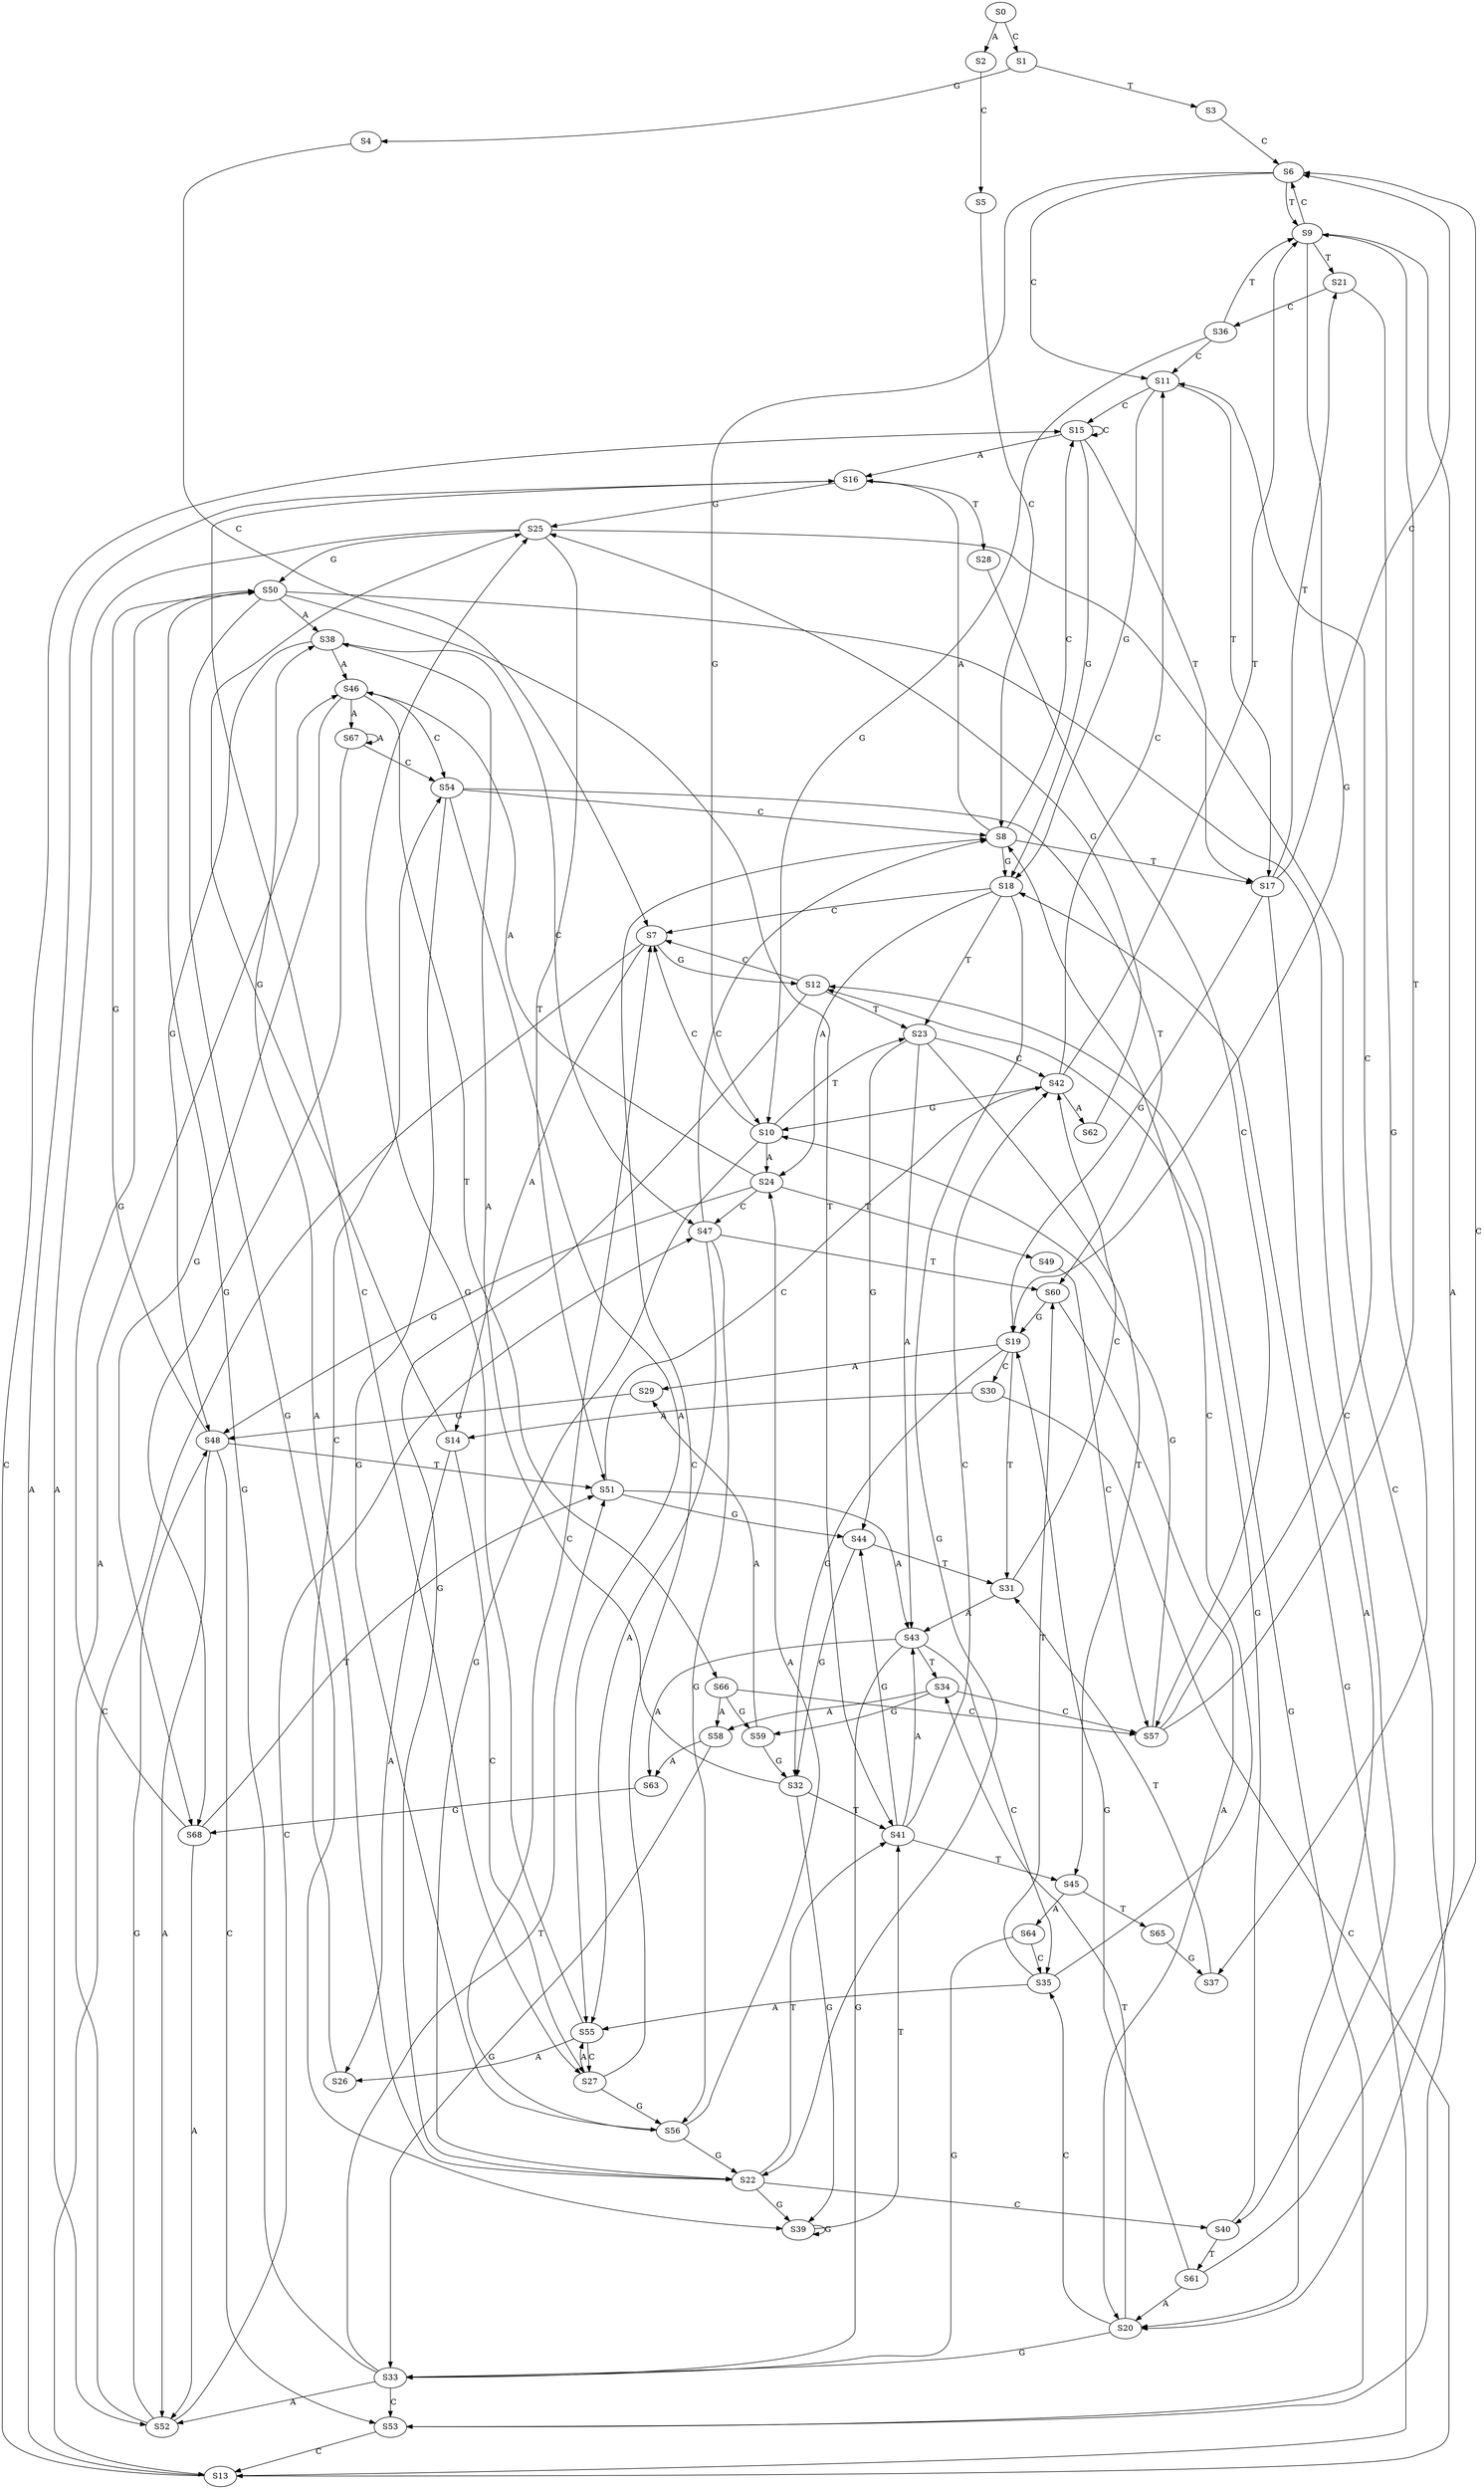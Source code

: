 strict digraph  {
	S0 -> S1 [ label = C ];
	S0 -> S2 [ label = A ];
	S1 -> S3 [ label = T ];
	S1 -> S4 [ label = G ];
	S2 -> S5 [ label = C ];
	S3 -> S6 [ label = C ];
	S4 -> S7 [ label = C ];
	S5 -> S8 [ label = C ];
	S6 -> S9 [ label = T ];
	S6 -> S10 [ label = G ];
	S6 -> S11 [ label = C ];
	S7 -> S12 [ label = G ];
	S7 -> S13 [ label = C ];
	S7 -> S14 [ label = A ];
	S8 -> S15 [ label = C ];
	S8 -> S16 [ label = A ];
	S8 -> S17 [ label = T ];
	S8 -> S18 [ label = G ];
	S9 -> S19 [ label = G ];
	S9 -> S6 [ label = C ];
	S9 -> S20 [ label = A ];
	S9 -> S21 [ label = T ];
	S10 -> S22 [ label = G ];
	S10 -> S23 [ label = T ];
	S10 -> S7 [ label = C ];
	S10 -> S24 [ label = A ];
	S11 -> S15 [ label = C ];
	S11 -> S17 [ label = T ];
	S11 -> S18 [ label = G ];
	S12 -> S22 [ label = G ];
	S12 -> S7 [ label = C ];
	S12 -> S23 [ label = T ];
	S13 -> S18 [ label = G ];
	S13 -> S16 [ label = A ];
	S13 -> S15 [ label = C ];
	S14 -> S25 [ label = G ];
	S14 -> S26 [ label = A ];
	S14 -> S27 [ label = C ];
	S15 -> S18 [ label = G ];
	S15 -> S15 [ label = C ];
	S15 -> S16 [ label = A ];
	S15 -> S17 [ label = T ];
	S16 -> S25 [ label = G ];
	S16 -> S28 [ label = T ];
	S16 -> S27 [ label = C ];
	S17 -> S20 [ label = A ];
	S17 -> S19 [ label = G ];
	S17 -> S6 [ label = C ];
	S17 -> S21 [ label = T ];
	S18 -> S24 [ label = A ];
	S18 -> S23 [ label = T ];
	S18 -> S22 [ label = G ];
	S18 -> S7 [ label = C ];
	S19 -> S29 [ label = A ];
	S19 -> S30 [ label = C ];
	S19 -> S31 [ label = T ];
	S19 -> S32 [ label = G ];
	S20 -> S33 [ label = G ];
	S20 -> S34 [ label = T ];
	S20 -> S35 [ label = C ];
	S21 -> S36 [ label = C ];
	S21 -> S37 [ label = G ];
	S22 -> S38 [ label = A ];
	S22 -> S39 [ label = G ];
	S22 -> S40 [ label = C ];
	S22 -> S41 [ label = T ];
	S23 -> S42 [ label = C ];
	S23 -> S43 [ label = A ];
	S23 -> S44 [ label = G ];
	S23 -> S45 [ label = T ];
	S24 -> S46 [ label = A ];
	S24 -> S47 [ label = C ];
	S24 -> S48 [ label = G ];
	S24 -> S49 [ label = T ];
	S25 -> S50 [ label = G ];
	S25 -> S51 [ label = T ];
	S25 -> S52 [ label = A ];
	S25 -> S53 [ label = C ];
	S26 -> S54 [ label = C ];
	S27 -> S8 [ label = C ];
	S27 -> S55 [ label = A ];
	S27 -> S56 [ label = G ];
	S28 -> S57 [ label = C ];
	S29 -> S48 [ label = G ];
	S30 -> S13 [ label = C ];
	S30 -> S14 [ label = A ];
	S31 -> S42 [ label = C ];
	S31 -> S43 [ label = A ];
	S32 -> S41 [ label = T ];
	S32 -> S39 [ label = G ];
	S32 -> S38 [ label = A ];
	S33 -> S51 [ label = T ];
	S33 -> S52 [ label = A ];
	S33 -> S53 [ label = C ];
	S33 -> S50 [ label = G ];
	S34 -> S57 [ label = C ];
	S34 -> S58 [ label = A ];
	S34 -> S59 [ label = G ];
	S35 -> S8 [ label = C ];
	S35 -> S60 [ label = T ];
	S35 -> S55 [ label = A ];
	S36 -> S9 [ label = T ];
	S36 -> S11 [ label = C ];
	S36 -> S10 [ label = G ];
	S37 -> S31 [ label = T ];
	S38 -> S46 [ label = A ];
	S38 -> S47 [ label = C ];
	S38 -> S48 [ label = G ];
	S39 -> S41 [ label = T ];
	S39 -> S39 [ label = G ];
	S40 -> S61 [ label = T ];
	S40 -> S12 [ label = G ];
	S41 -> S43 [ label = A ];
	S41 -> S44 [ label = G ];
	S41 -> S45 [ label = T ];
	S41 -> S42 [ label = C ];
	S42 -> S9 [ label = T ];
	S42 -> S10 [ label = G ];
	S42 -> S62 [ label = A ];
	S42 -> S11 [ label = C ];
	S43 -> S34 [ label = T ];
	S43 -> S33 [ label = G ];
	S43 -> S63 [ label = A ];
	S43 -> S35 [ label = C ];
	S44 -> S31 [ label = T ];
	S44 -> S32 [ label = G ];
	S45 -> S64 [ label = A ];
	S45 -> S65 [ label = T ];
	S46 -> S66 [ label = T ];
	S46 -> S54 [ label = C ];
	S46 -> S67 [ label = A ];
	S46 -> S68 [ label = G ];
	S47 -> S60 [ label = T ];
	S47 -> S56 [ label = G ];
	S47 -> S8 [ label = C ];
	S47 -> S55 [ label = A ];
	S48 -> S51 [ label = T ];
	S48 -> S52 [ label = A ];
	S48 -> S50 [ label = G ];
	S48 -> S53 [ label = C ];
	S49 -> S57 [ label = C ];
	S50 -> S38 [ label = A ];
	S50 -> S41 [ label = T ];
	S50 -> S40 [ label = C ];
	S50 -> S39 [ label = G ];
	S51 -> S43 [ label = A ];
	S51 -> S42 [ label = C ];
	S51 -> S44 [ label = G ];
	S52 -> S46 [ label = A ];
	S52 -> S47 [ label = C ];
	S52 -> S48 [ label = G ];
	S53 -> S13 [ label = C ];
	S53 -> S12 [ label = G ];
	S54 -> S55 [ label = A ];
	S54 -> S8 [ label = C ];
	S54 -> S56 [ label = G ];
	S54 -> S60 [ label = T ];
	S55 -> S25 [ label = G ];
	S55 -> S27 [ label = C ];
	S55 -> S26 [ label = A ];
	S56 -> S22 [ label = G ];
	S56 -> S24 [ label = A ];
	S56 -> S7 [ label = C ];
	S57 -> S11 [ label = C ];
	S57 -> S10 [ label = G ];
	S57 -> S9 [ label = T ];
	S58 -> S33 [ label = G ];
	S58 -> S63 [ label = A ];
	S59 -> S32 [ label = G ];
	S59 -> S29 [ label = A ];
	S60 -> S20 [ label = A ];
	S60 -> S19 [ label = G ];
	S61 -> S20 [ label = A ];
	S61 -> S6 [ label = C ];
	S61 -> S19 [ label = G ];
	S62 -> S25 [ label = G ];
	S63 -> S68 [ label = G ];
	S64 -> S35 [ label = C ];
	S64 -> S33 [ label = G ];
	S65 -> S37 [ label = G ];
	S66 -> S58 [ label = A ];
	S66 -> S57 [ label = C ];
	S66 -> S59 [ label = G ];
	S67 -> S68 [ label = G ];
	S67 -> S54 [ label = C ];
	S67 -> S67 [ label = A ];
	S68 -> S51 [ label = T ];
	S68 -> S52 [ label = A ];
	S68 -> S50 [ label = G ];
}
